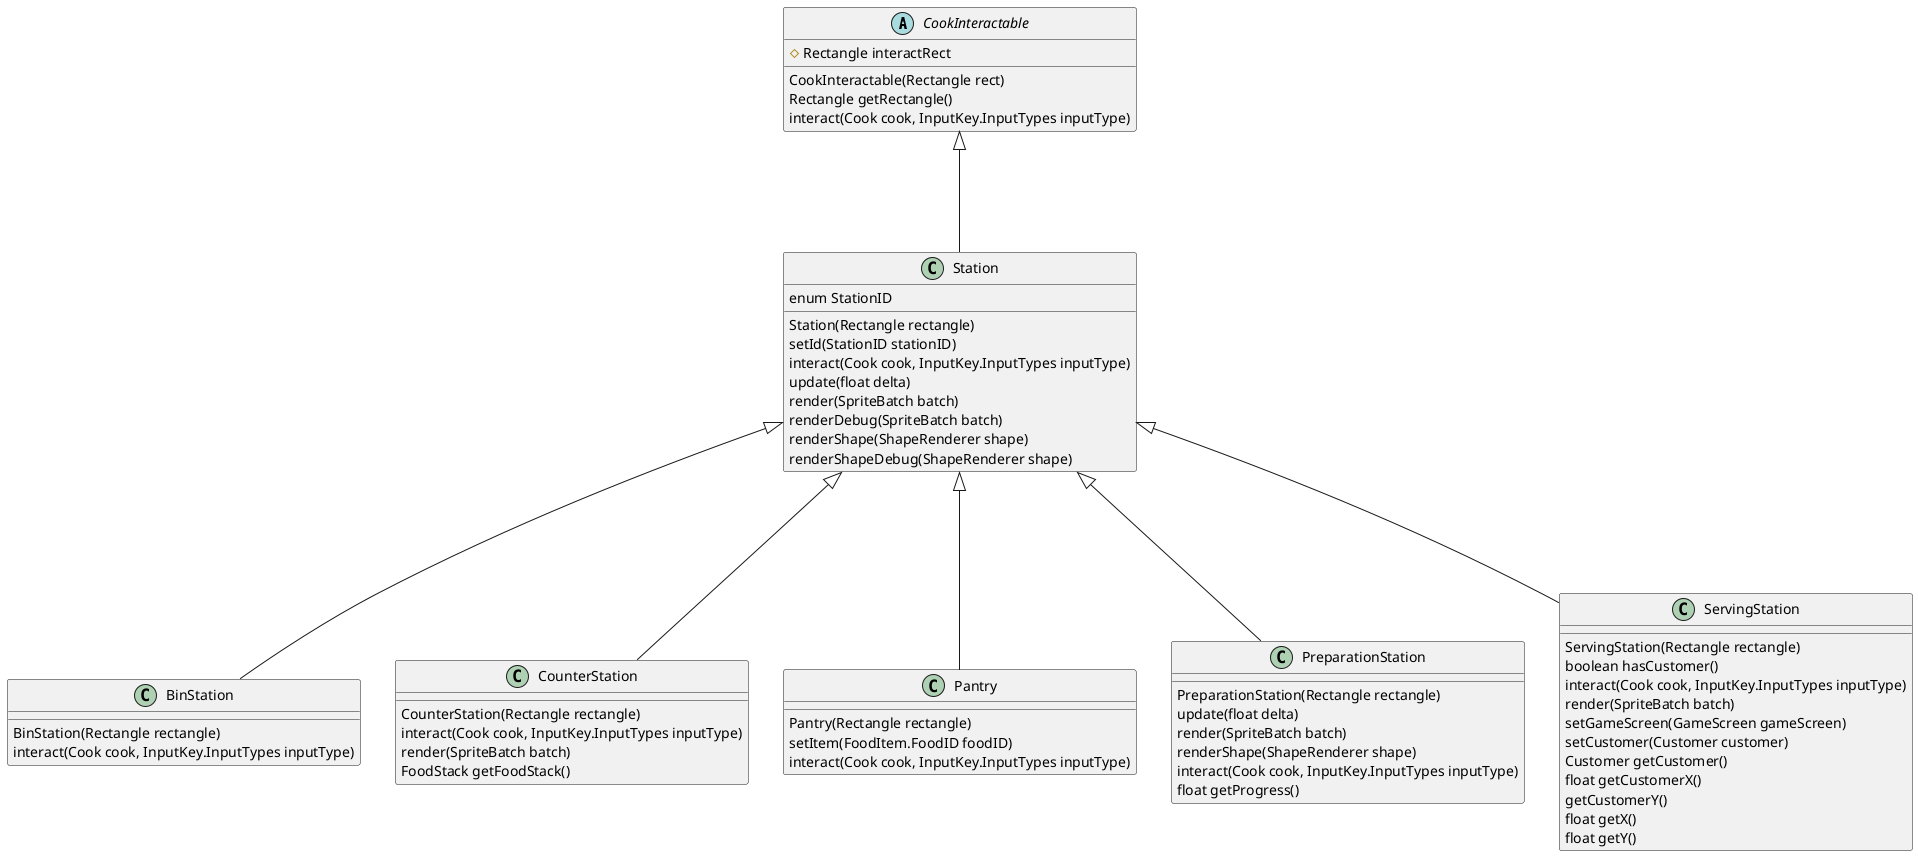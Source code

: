 @startuml
abstract CookInteractable{
# Rectangle interactRect
CookInteractable(Rectangle rect)
Rectangle getRectangle()
interact(Cook cook, InputKey.InputTypes inputType)
}
class Station{
enum StationID
Station(Rectangle rectangle)
setId(StationID stationID)
interact(Cook cook, InputKey.InputTypes inputType)
update(float delta)
render(SpriteBatch batch)
renderDebug(SpriteBatch batch)
renderShape(ShapeRenderer shape)
renderShapeDebug(ShapeRenderer shape)
}
class BinStation{
BinStation(Rectangle rectangle)
interact(Cook cook, InputKey.InputTypes inputType)
}
class CounterStation {
CounterStation(Rectangle rectangle)
interact(Cook cook, InputKey.InputTypes inputType)
render(SpriteBatch batch)
FoodStack getFoodStack()
}
class Pantry{
Pantry(Rectangle rectangle)
setItem(FoodItem.FoodID foodID)
interact(Cook cook, InputKey.InputTypes inputType)
}
class PreparationStation{
PreparationStation(Rectangle rectangle)
update(float delta)
render(SpriteBatch batch)
renderShape(ShapeRenderer shape)
interact(Cook cook, InputKey.InputTypes inputType)
float getProgress()
}
class ServingStation{
ServingStation(Rectangle rectangle)
boolean hasCustomer()
interact(Cook cook, InputKey.InputTypes inputType)
render(SpriteBatch batch)
setGameScreen(GameScreen gameScreen)
setCustomer(Customer customer)
Customer getCustomer()
float getCustomerX()
getCustomerY()
float getX()
float getY()
}

Station -up--|> CookInteractable
Pantry -up--|> Station
BinStation -up--|> Station
CounterStation -up--|> Station
ServingStation -up--|> Station
PreparationStation -up--|> Station





@enduml